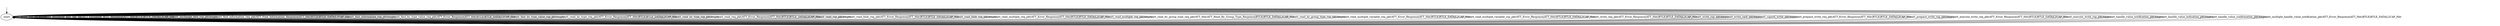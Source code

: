 digraph peripheral_07_30 {
q0 [label="start"];
q0 -> q0  [label="att_error_rsp_pkt/empty"];
q0 -> q0  [label="att_exchange_mtu_req_pkt/ATT_Exchange_MTU_Response|ATT_Hdr|BTLE|BTLE_DATA|L2CAP_Hdr"];
q0 -> q0  [label="att_exchange_mtu_rsp_pkt/empty"];
q0 -> q0  [label="att_find_information_req_pkt/ATT_Find_Information_Response|ATT_Hdr|BTLE|BTLE_DATA|L2CAP_Hdr"];
q0 -> q0  [label="att_find_information_rsp_pkt/empty"];
q0 -> q0  [label="att_find_by_type_value_req_pkt/ATT_Error_Response|ATT_Hdr|BTLE|BTLE_DATA|L2CAP_Hdr"];
q0 -> q0  [label="att_find_by_type_value_rsp_pkt/empty"];
q0 -> q0  [label="att_read_by_type_req_pkt/ATT_Error_Response|ATT_Hdr|BTLE|BTLE_DATA|L2CAP_Hdr"];
q0 -> q0  [label="att_read_by_type_rsp_pkt/empty"];
q0 -> q0  [label="att_read_req_pkt/ATT_Error_Response|ATT_Hdr|BTLE|BTLE_DATA|L2CAP_Hdr"];
q0 -> q0  [label="att_read_rsp_pkt/empty"];
q0 -> q0  [label="att_read_blob_req_pkt/ATT_Error_Response|ATT_Hdr|BTLE|BTLE_DATA|L2CAP_Hdr"];
q0 -> q0  [label="att_read_blob_rsp_pkt/empty"];
q0 -> q0  [label="att_read_multiple_req_pkt/ATT_Error_Response|ATT_Hdr|BTLE|BTLE_DATA|L2CAP_Hdr"];
q0 -> q0  [label="att_read_multiple_rsp_pkt/empty"];
q0 -> q0  [label="att_read_by_group_type_req_pkt/ATT_Hdr|ATT_Read_By_Group_Type_Response|BTLE|BTLE_DATA|L2CAP_Hdr"];
q0 -> q0  [label="att_read_by_group_type_rsp_pkt/empty"];
q0 -> q0  [label="att_read_multiple_variable_req_pkt/ATT_Error_Response|ATT_Hdr|BTLE|BTLE_DATA|L2CAP_Hdr"];
q0 -> q0  [label="att_read_multiple_variable_rsp_pkt/ATT_Error_Response|ATT_Hdr|BTLE|BTLE_DATA|L2CAP_Hdr"];
q0 -> q0  [label="att_write_req_pkt/ATT_Error_Response|ATT_Hdr|BTLE|BTLE_DATA|L2CAP_Hdr"];
q0 -> q0  [label="att_write_rsp_pkt/empty"];
q0 -> q0  [label="att_write_cmd_pkt/empty"];
q0 -> q0  [label="att_signed_write_pkt/empty"];
q0 -> q0  [label="att_prepare_write_req_pkt/ATT_Error_Response|ATT_Hdr|BTLE|BTLE_DATA|L2CAP_Hdr"];
q0 -> q0  [label="att_prepare_write_rsp_pkt/empty"];
q0 -> q0  [label="att_execute_write_req_pkt/ATT_Error_Response|ATT_Hdr|BTLE|BTLE_DATA|L2CAP_Hdr"];
q0 -> q0  [label="att_execute_write_rsp_pkt/empty"];
q0 -> q0  [label="att_handle_value_notification_pkt/empty"];
q0 -> q0  [label="att_handle_value_indication_pkt/empty"];
q0 -> q0  [label="att_handle_value_confirmation_pkt/empty"];
q0 -> q0  [label="att_multiple_handle_value_notification_pkt/ATT_Error_Response|ATT_Hdr|BTLE|BTLE_DATA|L2CAP_Hdr"];
__start0 [label="", shape=none];
__start0 -> q0  [label=""];
}
